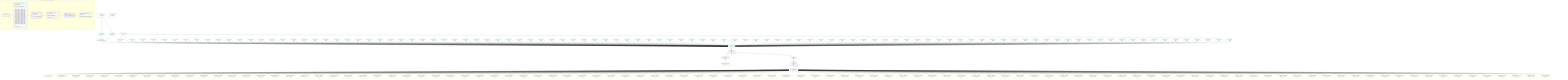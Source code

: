 %%{init: {'themeVariables': { 'fontSize': '12px'}}}%%
graph TD
    classDef path fill:#eee,stroke:#000,color:#000
    classDef plan fill:#fff,stroke-width:1px,color:#000
    classDef itemplan fill:#fff,stroke-width:2px,color:#000
    classDef unbatchedplan fill:#dff,stroke-width:1px,color:#000
    classDef sideeffectplan fill:#fcc,stroke-width:2px,color:#000
    classDef bucket fill:#f6f6f6,color:#000,stroke-width:2px,text-align:left


    %% plan dependencies
    Connection18{{"Connection[18∈0]<br />ᐸ14ᐳ"}}:::plan
    Constant454{{"Constant[454∈0]<br />ᐸ1ᐳ"}}:::plan
    Constant454 --> Connection18
    __Value2["__Value[2∈0]<br />ᐸcontextᐳ"]:::plan
    __Value4["__Value[4∈0]<br />ᐸrootValueᐳ"]:::plan
    PgSelect19[["PgSelect[19∈1]<br />ᐸpersonᐳ"]]:::plan
    Object17{{"Object[17∈1]<br />ᐸ{pgSettings,withPgClient}ᐳ"}}:::plan
    Constant457{{"Constant[457∈1]<br />ᐸ2ᐳ"}}:::plan
    Constant458{{"Constant[458∈1]<br />ᐸ3ᐳ"}}:::plan
    Constant459{{"Constant[459∈1]<br />ᐸ4ᐳ"}}:::plan
    Constant460{{"Constant[460∈1]<br />ᐸ5ᐳ"}}:::plan
    Constant461{{"Constant[461∈1]<br />ᐸ6ᐳ"}}:::plan
    Constant462{{"Constant[462∈1]<br />ᐸ7ᐳ"}}:::plan
    Constant463{{"Constant[463∈1]<br />ᐸ8ᐳ"}}:::plan
    Constant464{{"Constant[464∈1]<br />ᐸ9ᐳ"}}:::plan
    Constant465{{"Constant[465∈1]<br />ᐸ10ᐳ"}}:::plan
    Constant466{{"Constant[466∈1]<br />ᐸ11ᐳ"}}:::plan
    Constant467{{"Constant[467∈1]<br />ᐸ12ᐳ"}}:::plan
    Constant468{{"Constant[468∈1]<br />ᐸ13ᐳ"}}:::plan
    Constant469{{"Constant[469∈1]<br />ᐸ14ᐳ"}}:::plan
    Constant470{{"Constant[470∈1]<br />ᐸ15ᐳ"}}:::plan
    Constant471{{"Constant[471∈1]<br />ᐸ16ᐳ"}}:::plan
    Constant472{{"Constant[472∈1]<br />ᐸ17ᐳ"}}:::plan
    Constant473{{"Constant[473∈1]<br />ᐸ18ᐳ"}}:::plan
    Constant474{{"Constant[474∈1]<br />ᐸ19ᐳ"}}:::plan
    Constant475{{"Constant[475∈1]<br />ᐸ20ᐳ"}}:::plan
    Constant476{{"Constant[476∈1]<br />ᐸ21ᐳ"}}:::plan
    Constant477{{"Constant[477∈1]<br />ᐸ22ᐳ"}}:::plan
    Constant478{{"Constant[478∈1]<br />ᐸ23ᐳ"}}:::plan
    Constant479{{"Constant[479∈1]<br />ᐸ24ᐳ"}}:::plan
    Constant480{{"Constant[480∈1]<br />ᐸ25ᐳ"}}:::plan
    Constant481{{"Constant[481∈1]<br />ᐸ26ᐳ"}}:::plan
    Constant482{{"Constant[482∈1]<br />ᐸ27ᐳ"}}:::plan
    Constant483{{"Constant[483∈1]<br />ᐸ28ᐳ"}}:::plan
    Constant484{{"Constant[484∈1]<br />ᐸ29ᐳ"}}:::plan
    Constant485{{"Constant[485∈1]<br />ᐸ30ᐳ"}}:::plan
    Constant486{{"Constant[486∈1]<br />ᐸ31ᐳ"}}:::plan
    Constant487{{"Constant[487∈1]<br />ᐸ32ᐳ"}}:::plan
    Constant488{{"Constant[488∈1]<br />ᐸ33ᐳ"}}:::plan
    Constant489{{"Constant[489∈1]<br />ᐸ34ᐳ"}}:::plan
    Constant490{{"Constant[490∈1]<br />ᐸ35ᐳ"}}:::plan
    Constant491{{"Constant[491∈1]<br />ᐸ36ᐳ"}}:::plan
    Constant492{{"Constant[492∈1]<br />ᐸ37ᐳ"}}:::plan
    Constant493{{"Constant[493∈1]<br />ᐸ38ᐳ"}}:::plan
    Constant494{{"Constant[494∈1]<br />ᐸ39ᐳ"}}:::plan
    Constant495{{"Constant[495∈1]<br />ᐸ40ᐳ"}}:::plan
    Constant496{{"Constant[496∈1]<br />ᐸ41ᐳ"}}:::plan
    Constant497{{"Constant[497∈1]<br />ᐸ42ᐳ"}}:::plan
    Constant498{{"Constant[498∈1]<br />ᐸ43ᐳ"}}:::plan
    Constant499{{"Constant[499∈1]<br />ᐸ44ᐳ"}}:::plan
    Constant500{{"Constant[500∈1]<br />ᐸ45ᐳ"}}:::plan
    Constant501{{"Constant[501∈1]<br />ᐸ46ᐳ"}}:::plan
    Constant502{{"Constant[502∈1]<br />ᐸ47ᐳ"}}:::plan
    Constant503{{"Constant[503∈1]<br />ᐸ48ᐳ"}}:::plan
    Constant504{{"Constant[504∈1]<br />ᐸ49ᐳ"}}:::plan
    Constant505{{"Constant[505∈1]<br />ᐸ50ᐳ"}}:::plan
    Constant506{{"Constant[506∈1]<br />ᐸ51ᐳ"}}:::plan
    Constant507{{"Constant[507∈1]<br />ᐸ52ᐳ"}}:::plan
    Constant508{{"Constant[508∈1]<br />ᐸ53ᐳ"}}:::plan
    Constant509{{"Constant[509∈1]<br />ᐸ54ᐳ"}}:::plan
    Constant510{{"Constant[510∈1]<br />ᐸ55ᐳ"}}:::plan
    Constant511{{"Constant[511∈1]<br />ᐸ56ᐳ"}}:::plan
    Constant512{{"Constant[512∈1]<br />ᐸ57ᐳ"}}:::plan
    Constant513{{"Constant[513∈1]<br />ᐸ58ᐳ"}}:::plan
    Constant514{{"Constant[514∈1]<br />ᐸ59ᐳ"}}:::plan
    Constant515{{"Constant[515∈1]<br />ᐸ60ᐳ"}}:::plan
    Constant516{{"Constant[516∈1]<br />ᐸ61ᐳ"}}:::plan
    Constant517{{"Constant[517∈1]<br />ᐸ62ᐳ"}}:::plan
    Constant518{{"Constant[518∈1]<br />ᐸ63ᐳ"}}:::plan
    Constant519{{"Constant[519∈1]<br />ᐸ64ᐳ"}}:::plan
    Constant520{{"Constant[520∈1]<br />ᐸ65ᐳ"}}:::plan
    Constant521{{"Constant[521∈1]<br />ᐸ66ᐳ"}}:::plan
    Constant522{{"Constant[522∈1]<br />ᐸ67ᐳ"}}:::plan
    Constant523{{"Constant[523∈1]<br />ᐸ68ᐳ"}}:::plan
    Constant524{{"Constant[524∈1]<br />ᐸ69ᐳ"}}:::plan
    Constant525{{"Constant[525∈1]<br />ᐸ70ᐳ"}}:::plan
    Constant526{{"Constant[526∈1]<br />ᐸ71ᐳ"}}:::plan
    Constant527{{"Constant[527∈1]<br />ᐸ72ᐳ"}}:::plan
    Constant528{{"Constant[528∈1]<br />ᐸ73ᐳ"}}:::plan
    Constant529{{"Constant[529∈1]<br />ᐸ74ᐳ"}}:::plan
    Constant530{{"Constant[530∈1]<br />ᐸ75ᐳ"}}:::plan
    Constant531{{"Constant[531∈1]<br />ᐸ76ᐳ"}}:::plan
    Constant532{{"Constant[532∈1]<br />ᐸ77ᐳ"}}:::plan
    Constant533{{"Constant[533∈1]<br />ᐸ78ᐳ"}}:::plan
    Constant534{{"Constant[534∈1]<br />ᐸ79ᐳ"}}:::plan
    Constant535{{"Constant[535∈1]<br />ᐸ80ᐳ"}}:::plan
    Constant536{{"Constant[536∈1]<br />ᐸ81ᐳ"}}:::plan
    Constant537{{"Constant[537∈1]<br />ᐸ82ᐳ"}}:::plan
    Constant538{{"Constant[538∈1]<br />ᐸ83ᐳ"}}:::plan
    Constant539{{"Constant[539∈1]<br />ᐸ84ᐳ"}}:::plan
    Constant540{{"Constant[540∈1]<br />ᐸ85ᐳ"}}:::plan
    Constant541{{"Constant[541∈1]<br />ᐸ86ᐳ"}}:::plan
    Constant542{{"Constant[542∈1]<br />ᐸ87ᐳ"}}:::plan
    Constant543{{"Constant[543∈1]<br />ᐸ88ᐳ"}}:::plan
    Constant544{{"Constant[544∈1]<br />ᐸ89ᐳ"}}:::plan
    Constant545{{"Constant[545∈1]<br />ᐸ90ᐳ"}}:::plan
    Constant546{{"Constant[546∈1]<br />ᐸ91ᐳ"}}:::plan
    Constant547{{"Constant[547∈1]<br />ᐸ92ᐳ"}}:::plan
    Constant548{{"Constant[548∈1]<br />ᐸ93ᐳ"}}:::plan
    Constant549{{"Constant[549∈1]<br />ᐸ94ᐳ"}}:::plan
    Constant550{{"Constant[550∈1]<br />ᐸ95ᐳ"}}:::plan
    Constant551{{"Constant[551∈1]<br />ᐸ96ᐳ"}}:::plan
    Constant552{{"Constant[552∈1]<br />ᐸ97ᐳ"}}:::plan
    Constant553{{"Constant[553∈1]<br />ᐸ98ᐳ"}}:::plan
    Constant554{{"Constant[554∈1]<br />ᐸ99ᐳ"}}:::plan
    Constant555{{"Constant[555∈1]<br />ᐸ100ᐳ"}}:::plan
    Constant556{{"Constant[556∈1]<br />ᐸ101ᐳ"}}:::plan
    Constant557{{"Constant[557∈1]<br />ᐸ102ᐳ"}}:::plan
    Constant558{{"Constant[558∈1]<br />ᐸ103ᐳ"}}:::plan
    Object17 & Connection18 & Constant454 & Constant457 & Constant458 & Constant459 & Constant460 & Constant461 & Constant462 & Constant463 & Constant464 & Constant465 & Constant466 & Constant467 & Constant468 & Constant469 & Constant470 & Constant471 & Constant472 & Constant473 & Constant474 & Constant475 & Constant476 & Constant477 & Constant478 & Constant479 & Constant480 & Constant481 & Constant482 & Constant483 & Constant484 & Constant485 & Constant486 & Constant487 & Constant488 & Constant489 & Constant490 & Constant491 & Constant492 & Constant493 & Constant494 & Constant495 & Constant496 & Constant497 & Constant498 & Constant499 & Constant500 & Constant501 & Constant502 & Constant503 & Constant504 & Constant505 & Constant506 & Constant507 & Constant508 & Constant509 & Constant510 & Constant511 & Constant512 & Constant513 & Constant514 & Constant515 & Constant516 & Constant517 & Constant518 & Constant519 & Constant520 & Constant521 & Constant522 & Constant523 & Constant524 & Constant525 & Constant526 & Constant527 & Constant528 & Constant529 & Constant530 & Constant531 & Constant532 & Constant533 & Constant534 & Constant535 & Constant536 & Constant537 & Constant538 & Constant539 & Constant540 & Constant541 & Constant542 & Constant543 & Constant544 & Constant545 & Constant546 & Constant547 & Constant548 & Constant549 & Constant550 & Constant551 & Constant552 & Constant553 & Constant554 & Constant555 & Constant556 & Constant557 & Constant558 --> PgSelect19
    Access15{{"Access[15∈1]<br />ᐸ2.pgSettingsᐳ"}}:::plan
    Access16{{"Access[16∈1]<br />ᐸ2.withPgClientᐳ"}}:::plan
    Access15 & Access16 --> Object17
    __Value2 --> Access15
    __Value2 --> Access16
    Connection36{{"Connection[36∈1]<br />ᐸ32ᐳ"}}:::plan
    Constant454 --> Connection36
    __Item20[/"__Item[20∈2]<br />ᐸ19ᐳ"\]:::itemplan
    PgSelect19 ==> __Item20
    PgSelectSingle21{{"PgSelectSingle[21∈2]<br />ᐸpersonᐳ"}}:::plan
    __Item20 --> PgSelectSingle21
    PgClassExpression22{{"PgClassExpression[22∈3]<br />ᐸ__person__.”id”ᐳ"}}:::plan
    PgSelectSingle21 --> PgClassExpression22
    Access453{{"Access[453∈3]<br />ᐸ20.0ᐳ"}}:::plan
    __Item20 --> Access453
    __Item38[/"__Item[38∈4]<br />ᐸ453ᐳ"\]:::itemplan
    Access453 ==> __Item38
    PgSelectSingle39{{"PgSelectSingle[39∈4]<br />ᐸpostᐳ"}}:::plan
    __Item38 --> PgSelectSingle39
    PgClassExpression40{{"PgClassExpression[40∈5]<br />ᐸ__post__.”headline”ᐳ"}}:::plan
    PgSelectSingle39 --> PgClassExpression40
    PgClassExpression44{{"PgClassExpression[44∈5]<br />ᐸ”a”.”post_...lder! */<br />)ᐳ"}}:::plan
    PgSelectSingle39 --> PgClassExpression44
    PgClassExpression48{{"PgClassExpression[48∈5]<br />ᐸ”a”.”post_...lder! */<br />)ᐳ"}}:::plan
    PgSelectSingle39 --> PgClassExpression48
    PgClassExpression52{{"PgClassExpression[52∈5]<br />ᐸ”a”.”post_...lder! */<br />)ᐳ"}}:::plan
    PgSelectSingle39 --> PgClassExpression52
    PgClassExpression56{{"PgClassExpression[56∈5]<br />ᐸ”a”.”post_...lder! */<br />)ᐳ"}}:::plan
    PgSelectSingle39 --> PgClassExpression56
    PgClassExpression60{{"PgClassExpression[60∈5]<br />ᐸ”a”.”post_...lder! */<br />)ᐳ"}}:::plan
    PgSelectSingle39 --> PgClassExpression60
    PgClassExpression64{{"PgClassExpression[64∈5]<br />ᐸ”a”.”post_...lder! */<br />)ᐳ"}}:::plan
    PgSelectSingle39 --> PgClassExpression64
    PgClassExpression68{{"PgClassExpression[68∈5]<br />ᐸ”a”.”post_...lder! */<br />)ᐳ"}}:::plan
    PgSelectSingle39 --> PgClassExpression68
    PgClassExpression72{{"PgClassExpression[72∈5]<br />ᐸ”a”.”post_...lder! */<br />)ᐳ"}}:::plan
    PgSelectSingle39 --> PgClassExpression72
    PgClassExpression76{{"PgClassExpression[76∈5]<br />ᐸ”a”.”post_...lder! */<br />)ᐳ"}}:::plan
    PgSelectSingle39 --> PgClassExpression76
    PgClassExpression80{{"PgClassExpression[80∈5]<br />ᐸ”a”.”post_...lder! */<br />)ᐳ"}}:::plan
    PgSelectSingle39 --> PgClassExpression80
    PgClassExpression84{{"PgClassExpression[84∈5]<br />ᐸ”a”.”post_...lder! */<br />)ᐳ"}}:::plan
    PgSelectSingle39 --> PgClassExpression84
    PgClassExpression88{{"PgClassExpression[88∈5]<br />ᐸ”a”.”post_...lder! */<br />)ᐳ"}}:::plan
    PgSelectSingle39 --> PgClassExpression88
    PgClassExpression92{{"PgClassExpression[92∈5]<br />ᐸ”a”.”post_...lder! */<br />)ᐳ"}}:::plan
    PgSelectSingle39 --> PgClassExpression92
    PgClassExpression96{{"PgClassExpression[96∈5]<br />ᐸ”a”.”post_...lder! */<br />)ᐳ"}}:::plan
    PgSelectSingle39 --> PgClassExpression96
    PgClassExpression100{{"PgClassExpression[100∈5]<br />ᐸ”a”.”post_...lder! */<br />)ᐳ"}}:::plan
    PgSelectSingle39 --> PgClassExpression100
    PgClassExpression104{{"PgClassExpression[104∈5]<br />ᐸ”a”.”post_...lder! */<br />)ᐳ"}}:::plan
    PgSelectSingle39 --> PgClassExpression104
    PgClassExpression108{{"PgClassExpression[108∈5]<br />ᐸ”a”.”post_...lder! */<br />)ᐳ"}}:::plan
    PgSelectSingle39 --> PgClassExpression108
    PgClassExpression112{{"PgClassExpression[112∈5]<br />ᐸ”a”.”post_...lder! */<br />)ᐳ"}}:::plan
    PgSelectSingle39 --> PgClassExpression112
    PgClassExpression116{{"PgClassExpression[116∈5]<br />ᐸ”a”.”post_...lder! */<br />)ᐳ"}}:::plan
    PgSelectSingle39 --> PgClassExpression116
    PgClassExpression120{{"PgClassExpression[120∈5]<br />ᐸ”a”.”post_...lder! */<br />)ᐳ"}}:::plan
    PgSelectSingle39 --> PgClassExpression120
    PgClassExpression124{{"PgClassExpression[124∈5]<br />ᐸ”a”.”post_...lder! */<br />)ᐳ"}}:::plan
    PgSelectSingle39 --> PgClassExpression124
    PgClassExpression128{{"PgClassExpression[128∈5]<br />ᐸ”a”.”post_...lder! */<br />)ᐳ"}}:::plan
    PgSelectSingle39 --> PgClassExpression128
    PgClassExpression132{{"PgClassExpression[132∈5]<br />ᐸ”a”.”post_...lder! */<br />)ᐳ"}}:::plan
    PgSelectSingle39 --> PgClassExpression132
    PgClassExpression136{{"PgClassExpression[136∈5]<br />ᐸ”a”.”post_...lder! */<br />)ᐳ"}}:::plan
    PgSelectSingle39 --> PgClassExpression136
    PgClassExpression140{{"PgClassExpression[140∈5]<br />ᐸ”a”.”post_...lder! */<br />)ᐳ"}}:::plan
    PgSelectSingle39 --> PgClassExpression140
    PgClassExpression144{{"PgClassExpression[144∈5]<br />ᐸ”a”.”post_...lder! */<br />)ᐳ"}}:::plan
    PgSelectSingle39 --> PgClassExpression144
    PgClassExpression148{{"PgClassExpression[148∈5]<br />ᐸ”a”.”post_...lder! */<br />)ᐳ"}}:::plan
    PgSelectSingle39 --> PgClassExpression148
    PgClassExpression152{{"PgClassExpression[152∈5]<br />ᐸ”a”.”post_...lder! */<br />)ᐳ"}}:::plan
    PgSelectSingle39 --> PgClassExpression152
    PgClassExpression156{{"PgClassExpression[156∈5]<br />ᐸ”a”.”post_...lder! */<br />)ᐳ"}}:::plan
    PgSelectSingle39 --> PgClassExpression156
    PgClassExpression160{{"PgClassExpression[160∈5]<br />ᐸ”a”.”post_...lder! */<br />)ᐳ"}}:::plan
    PgSelectSingle39 --> PgClassExpression160
    PgClassExpression164{{"PgClassExpression[164∈5]<br />ᐸ”a”.”post_...lder! */<br />)ᐳ"}}:::plan
    PgSelectSingle39 --> PgClassExpression164
    PgClassExpression168{{"PgClassExpression[168∈5]<br />ᐸ”a”.”post_...lder! */<br />)ᐳ"}}:::plan
    PgSelectSingle39 --> PgClassExpression168
    PgClassExpression172{{"PgClassExpression[172∈5]<br />ᐸ”a”.”post_...lder! */<br />)ᐳ"}}:::plan
    PgSelectSingle39 --> PgClassExpression172
    PgClassExpression176{{"PgClassExpression[176∈5]<br />ᐸ”a”.”post_...lder! */<br />)ᐳ"}}:::plan
    PgSelectSingle39 --> PgClassExpression176
    PgClassExpression180{{"PgClassExpression[180∈5]<br />ᐸ”a”.”post_...lder! */<br />)ᐳ"}}:::plan
    PgSelectSingle39 --> PgClassExpression180
    PgClassExpression184{{"PgClassExpression[184∈5]<br />ᐸ”a”.”post_...lder! */<br />)ᐳ"}}:::plan
    PgSelectSingle39 --> PgClassExpression184
    PgClassExpression188{{"PgClassExpression[188∈5]<br />ᐸ”a”.”post_...lder! */<br />)ᐳ"}}:::plan
    PgSelectSingle39 --> PgClassExpression188
    PgClassExpression192{{"PgClassExpression[192∈5]<br />ᐸ”a”.”post_...lder! */<br />)ᐳ"}}:::plan
    PgSelectSingle39 --> PgClassExpression192
    PgClassExpression196{{"PgClassExpression[196∈5]<br />ᐸ”a”.”post_...lder! */<br />)ᐳ"}}:::plan
    PgSelectSingle39 --> PgClassExpression196
    PgClassExpression200{{"PgClassExpression[200∈5]<br />ᐸ”a”.”post_...lder! */<br />)ᐳ"}}:::plan
    PgSelectSingle39 --> PgClassExpression200
    PgClassExpression204{{"PgClassExpression[204∈5]<br />ᐸ”a”.”post_...lder! */<br />)ᐳ"}}:::plan
    PgSelectSingle39 --> PgClassExpression204
    PgClassExpression208{{"PgClassExpression[208∈5]<br />ᐸ”a”.”post_...lder! */<br />)ᐳ"}}:::plan
    PgSelectSingle39 --> PgClassExpression208
    PgClassExpression212{{"PgClassExpression[212∈5]<br />ᐸ”a”.”post_...lder! */<br />)ᐳ"}}:::plan
    PgSelectSingle39 --> PgClassExpression212
    PgClassExpression216{{"PgClassExpression[216∈5]<br />ᐸ”a”.”post_...lder! */<br />)ᐳ"}}:::plan
    PgSelectSingle39 --> PgClassExpression216
    PgClassExpression220{{"PgClassExpression[220∈5]<br />ᐸ”a”.”post_...lder! */<br />)ᐳ"}}:::plan
    PgSelectSingle39 --> PgClassExpression220
    PgClassExpression224{{"PgClassExpression[224∈5]<br />ᐸ”a”.”post_...lder! */<br />)ᐳ"}}:::plan
    PgSelectSingle39 --> PgClassExpression224
    PgClassExpression228{{"PgClassExpression[228∈5]<br />ᐸ”a”.”post_...lder! */<br />)ᐳ"}}:::plan
    PgSelectSingle39 --> PgClassExpression228
    PgClassExpression232{{"PgClassExpression[232∈5]<br />ᐸ”a”.”post_...lder! */<br />)ᐳ"}}:::plan
    PgSelectSingle39 --> PgClassExpression232
    PgClassExpression236{{"PgClassExpression[236∈5]<br />ᐸ”a”.”post_...lder! */<br />)ᐳ"}}:::plan
    PgSelectSingle39 --> PgClassExpression236
    PgClassExpression240{{"PgClassExpression[240∈5]<br />ᐸ”a”.”post_...lder! */<br />)ᐳ"}}:::plan
    PgSelectSingle39 --> PgClassExpression240
    PgClassExpression244{{"PgClassExpression[244∈5]<br />ᐸ”a”.”post_...lder! */<br />)ᐳ"}}:::plan
    PgSelectSingle39 --> PgClassExpression244
    PgClassExpression248{{"PgClassExpression[248∈5]<br />ᐸ”a”.”post_...lder! */<br />)ᐳ"}}:::plan
    PgSelectSingle39 --> PgClassExpression248
    PgClassExpression252{{"PgClassExpression[252∈5]<br />ᐸ”a”.”post_...lder! */<br />)ᐳ"}}:::plan
    PgSelectSingle39 --> PgClassExpression252
    PgClassExpression256{{"PgClassExpression[256∈5]<br />ᐸ”a”.”post_...lder! */<br />)ᐳ"}}:::plan
    PgSelectSingle39 --> PgClassExpression256
    PgClassExpression260{{"PgClassExpression[260∈5]<br />ᐸ”a”.”post_...lder! */<br />)ᐳ"}}:::plan
    PgSelectSingle39 --> PgClassExpression260
    PgClassExpression264{{"PgClassExpression[264∈5]<br />ᐸ”a”.”post_...lder! */<br />)ᐳ"}}:::plan
    PgSelectSingle39 --> PgClassExpression264
    PgClassExpression268{{"PgClassExpression[268∈5]<br />ᐸ”a”.”post_...lder! */<br />)ᐳ"}}:::plan
    PgSelectSingle39 --> PgClassExpression268
    PgClassExpression272{{"PgClassExpression[272∈5]<br />ᐸ”a”.”post_...lder! */<br />)ᐳ"}}:::plan
    PgSelectSingle39 --> PgClassExpression272
    PgClassExpression276{{"PgClassExpression[276∈5]<br />ᐸ”a”.”post_...lder! */<br />)ᐳ"}}:::plan
    PgSelectSingle39 --> PgClassExpression276
    PgClassExpression280{{"PgClassExpression[280∈5]<br />ᐸ”a”.”post_...lder! */<br />)ᐳ"}}:::plan
    PgSelectSingle39 --> PgClassExpression280
    PgClassExpression284{{"PgClassExpression[284∈5]<br />ᐸ”a”.”post_...lder! */<br />)ᐳ"}}:::plan
    PgSelectSingle39 --> PgClassExpression284
    PgClassExpression288{{"PgClassExpression[288∈5]<br />ᐸ”a”.”post_...lder! */<br />)ᐳ"}}:::plan
    PgSelectSingle39 --> PgClassExpression288
    PgClassExpression292{{"PgClassExpression[292∈5]<br />ᐸ”a”.”post_...lder! */<br />)ᐳ"}}:::plan
    PgSelectSingle39 --> PgClassExpression292
    PgClassExpression296{{"PgClassExpression[296∈5]<br />ᐸ”a”.”post_...lder! */<br />)ᐳ"}}:::plan
    PgSelectSingle39 --> PgClassExpression296
    PgClassExpression300{{"PgClassExpression[300∈5]<br />ᐸ”a”.”post_...lder! */<br />)ᐳ"}}:::plan
    PgSelectSingle39 --> PgClassExpression300
    PgClassExpression304{{"PgClassExpression[304∈5]<br />ᐸ”a”.”post_...lder! */<br />)ᐳ"}}:::plan
    PgSelectSingle39 --> PgClassExpression304
    PgClassExpression308{{"PgClassExpression[308∈5]<br />ᐸ”a”.”post_...lder! */<br />)ᐳ"}}:::plan
    PgSelectSingle39 --> PgClassExpression308
    PgClassExpression312{{"PgClassExpression[312∈5]<br />ᐸ”a”.”post_...lder! */<br />)ᐳ"}}:::plan
    PgSelectSingle39 --> PgClassExpression312
    PgClassExpression316{{"PgClassExpression[316∈5]<br />ᐸ”a”.”post_...lder! */<br />)ᐳ"}}:::plan
    PgSelectSingle39 --> PgClassExpression316
    PgClassExpression320{{"PgClassExpression[320∈5]<br />ᐸ”a”.”post_...lder! */<br />)ᐳ"}}:::plan
    PgSelectSingle39 --> PgClassExpression320
    PgClassExpression324{{"PgClassExpression[324∈5]<br />ᐸ”a”.”post_...lder! */<br />)ᐳ"}}:::plan
    PgSelectSingle39 --> PgClassExpression324
    PgClassExpression328{{"PgClassExpression[328∈5]<br />ᐸ”a”.”post_...lder! */<br />)ᐳ"}}:::plan
    PgSelectSingle39 --> PgClassExpression328
    PgClassExpression332{{"PgClassExpression[332∈5]<br />ᐸ”a”.”post_...lder! */<br />)ᐳ"}}:::plan
    PgSelectSingle39 --> PgClassExpression332
    PgClassExpression336{{"PgClassExpression[336∈5]<br />ᐸ”a”.”post_...lder! */<br />)ᐳ"}}:::plan
    PgSelectSingle39 --> PgClassExpression336
    PgClassExpression340{{"PgClassExpression[340∈5]<br />ᐸ”a”.”post_...lder! */<br />)ᐳ"}}:::plan
    PgSelectSingle39 --> PgClassExpression340
    PgClassExpression344{{"PgClassExpression[344∈5]<br />ᐸ”a”.”post_...lder! */<br />)ᐳ"}}:::plan
    PgSelectSingle39 --> PgClassExpression344
    PgClassExpression348{{"PgClassExpression[348∈5]<br />ᐸ”a”.”post_...lder! */<br />)ᐳ"}}:::plan
    PgSelectSingle39 --> PgClassExpression348
    PgClassExpression352{{"PgClassExpression[352∈5]<br />ᐸ”a”.”post_...lder! */<br />)ᐳ"}}:::plan
    PgSelectSingle39 --> PgClassExpression352
    PgClassExpression356{{"PgClassExpression[356∈5]<br />ᐸ”a”.”post_...lder! */<br />)ᐳ"}}:::plan
    PgSelectSingle39 --> PgClassExpression356
    PgClassExpression360{{"PgClassExpression[360∈5]<br />ᐸ”a”.”post_...lder! */<br />)ᐳ"}}:::plan
    PgSelectSingle39 --> PgClassExpression360
    PgClassExpression364{{"PgClassExpression[364∈5]<br />ᐸ”a”.”post_...lder! */<br />)ᐳ"}}:::plan
    PgSelectSingle39 --> PgClassExpression364
    PgClassExpression368{{"PgClassExpression[368∈5]<br />ᐸ”a”.”post_...lder! */<br />)ᐳ"}}:::plan
    PgSelectSingle39 --> PgClassExpression368
    PgClassExpression372{{"PgClassExpression[372∈5]<br />ᐸ”a”.”post_...lder! */<br />)ᐳ"}}:::plan
    PgSelectSingle39 --> PgClassExpression372
    PgClassExpression376{{"PgClassExpression[376∈5]<br />ᐸ”a”.”post_...lder! */<br />)ᐳ"}}:::plan
    PgSelectSingle39 --> PgClassExpression376
    PgClassExpression380{{"PgClassExpression[380∈5]<br />ᐸ”a”.”post_...lder! */<br />)ᐳ"}}:::plan
    PgSelectSingle39 --> PgClassExpression380
    PgClassExpression384{{"PgClassExpression[384∈5]<br />ᐸ”a”.”post_...lder! */<br />)ᐳ"}}:::plan
    PgSelectSingle39 --> PgClassExpression384
    PgClassExpression388{{"PgClassExpression[388∈5]<br />ᐸ”a”.”post_...lder! */<br />)ᐳ"}}:::plan
    PgSelectSingle39 --> PgClassExpression388
    PgClassExpression392{{"PgClassExpression[392∈5]<br />ᐸ”a”.”post_...lder! */<br />)ᐳ"}}:::plan
    PgSelectSingle39 --> PgClassExpression392
    PgClassExpression396{{"PgClassExpression[396∈5]<br />ᐸ”a”.”post_...lder! */<br />)ᐳ"}}:::plan
    PgSelectSingle39 --> PgClassExpression396
    PgClassExpression400{{"PgClassExpression[400∈5]<br />ᐸ”a”.”post_...lder! */<br />)ᐳ"}}:::plan
    PgSelectSingle39 --> PgClassExpression400
    PgClassExpression404{{"PgClassExpression[404∈5]<br />ᐸ”a”.”post_...lder! */<br />)ᐳ"}}:::plan
    PgSelectSingle39 --> PgClassExpression404
    PgClassExpression408{{"PgClassExpression[408∈5]<br />ᐸ”a”.”post_...lder! */<br />)ᐳ"}}:::plan
    PgSelectSingle39 --> PgClassExpression408
    PgClassExpression412{{"PgClassExpression[412∈5]<br />ᐸ”a”.”post_...lder! */<br />)ᐳ"}}:::plan
    PgSelectSingle39 --> PgClassExpression412
    PgClassExpression416{{"PgClassExpression[416∈5]<br />ᐸ”a”.”post_...lder! */<br />)ᐳ"}}:::plan
    PgSelectSingle39 --> PgClassExpression416
    PgClassExpression420{{"PgClassExpression[420∈5]<br />ᐸ”a”.”post_...lder! */<br />)ᐳ"}}:::plan
    PgSelectSingle39 --> PgClassExpression420
    PgClassExpression424{{"PgClassExpression[424∈5]<br />ᐸ”a”.”post_...lder! */<br />)ᐳ"}}:::plan
    PgSelectSingle39 --> PgClassExpression424
    PgClassExpression428{{"PgClassExpression[428∈5]<br />ᐸ”a”.”post_...lder! */<br />)ᐳ"}}:::plan
    PgSelectSingle39 --> PgClassExpression428
    PgClassExpression432{{"PgClassExpression[432∈5]<br />ᐸ”a”.”post_...lder! */<br />)ᐳ"}}:::plan
    PgSelectSingle39 --> PgClassExpression432
    PgClassExpression436{{"PgClassExpression[436∈5]<br />ᐸ”a”.”post_...lder! */<br />)ᐳ"}}:::plan
    PgSelectSingle39 --> PgClassExpression436
    PgClassExpression440{{"PgClassExpression[440∈5]<br />ᐸ”a”.”post_...lder! */<br />)ᐳ"}}:::plan
    PgSelectSingle39 --> PgClassExpression440
    PgClassExpression444{{"PgClassExpression[444∈5]<br />ᐸ”a”.”post_...lder! */<br />)ᐳ"}}:::plan
    PgSelectSingle39 --> PgClassExpression444
    PgClassExpression448{{"PgClassExpression[448∈5]<br />ᐸ”a”.”post_...lder! */<br />)ᐳ"}}:::plan
    PgSelectSingle39 --> PgClassExpression448
    PgClassExpression452{{"PgClassExpression[452∈5]<br />ᐸ”a”.”post_...lder! */<br />)ᐳ"}}:::plan
    PgSelectSingle39 --> PgClassExpression452

    %% define steps

    subgraph "Buckets for queries/v4/json-overflow-nested"
    Bucket0("Bucket 0 (root)"):::bucket
    classDef bucket0 stroke:#696969
    class Bucket0,__Value2,__Value4,Connection18,Constant454 bucket0
    Bucket1("Bucket 1 (nullableBoundary)<br />Deps: 2, 18, 454<br /><br />ROOT Connectionᐸ14ᐳ[18]<br />1: <br />ᐳ: 15, 16, 36, 457, 458, 459, 460, 461, 462, 463, 464, 465, 466, 467, 468, 469, 470, 471, 472, 473, 474, 475, 476, 477, 478, 479, 480, 481, 482, 483, 484, 485, 486, 487, 488, 489, 490, 491, 492, 493, 494, 495, 496, 497, 498, 499, 500, 501, 502, 503, 504, 505, 506, 507, 508, 509, 510, 511, 512, 513, 514, 515, 516, 517, 518, 519, 520, 521, 522, 523, 524, 525, 526, 527, 528, 529, 530, 531, 532, 533, 534, 535, 536, 537, 538, 539, 540, 541, 542, 543, 544, 545, 546, 547, 548, 549, 550, 551, 552, 553, 554, 555, 556, 557, 558, 17<br />2: PgSelect[19]"):::bucket
    classDef bucket1 stroke:#00bfff
    class Bucket1,Access15,Access16,Object17,PgSelect19,Connection36,Constant457,Constant458,Constant459,Constant460,Constant461,Constant462,Constant463,Constant464,Constant465,Constant466,Constant467,Constant468,Constant469,Constant470,Constant471,Constant472,Constant473,Constant474,Constant475,Constant476,Constant477,Constant478,Constant479,Constant480,Constant481,Constant482,Constant483,Constant484,Constant485,Constant486,Constant487,Constant488,Constant489,Constant490,Constant491,Constant492,Constant493,Constant494,Constant495,Constant496,Constant497,Constant498,Constant499,Constant500,Constant501,Constant502,Constant503,Constant504,Constant505,Constant506,Constant507,Constant508,Constant509,Constant510,Constant511,Constant512,Constant513,Constant514,Constant515,Constant516,Constant517,Constant518,Constant519,Constant520,Constant521,Constant522,Constant523,Constant524,Constant525,Constant526,Constant527,Constant528,Constant529,Constant530,Constant531,Constant532,Constant533,Constant534,Constant535,Constant536,Constant537,Constant538,Constant539,Constant540,Constant541,Constant542,Constant543,Constant544,Constant545,Constant546,Constant547,Constant548,Constant549,Constant550,Constant551,Constant552,Constant553,Constant554,Constant555,Constant556,Constant557,Constant558 bucket1
    Bucket2("Bucket 2 (listItem)<br />Deps: 36<br /><br />ROOT __Item{2}ᐸ19ᐳ[20]"):::bucket
    classDef bucket2 stroke:#7f007f
    class Bucket2,__Item20,PgSelectSingle21 bucket2
    Bucket3("Bucket 3 (nullableBoundary)<br />Deps: 21, 20, 36<br /><br />ROOT PgSelectSingle{2}ᐸpersonᐳ[21]"):::bucket
    classDef bucket3 stroke:#ffa500
    class Bucket3,PgClassExpression22,Access453 bucket3
    Bucket4("Bucket 4 (listItem)<br />ROOT __Item{4}ᐸ453ᐳ[38]"):::bucket
    classDef bucket4 stroke:#0000ff
    class Bucket4,__Item38,PgSelectSingle39 bucket4
    Bucket5("Bucket 5 (nullableBoundary)<br />Deps: 39<br /><br />ROOT PgSelectSingle{4}ᐸpostᐳ[39]"):::bucket
    classDef bucket5 stroke:#7fff00
    class Bucket5,PgClassExpression40,PgClassExpression44,PgClassExpression48,PgClassExpression52,PgClassExpression56,PgClassExpression60,PgClassExpression64,PgClassExpression68,PgClassExpression72,PgClassExpression76,PgClassExpression80,PgClassExpression84,PgClassExpression88,PgClassExpression92,PgClassExpression96,PgClassExpression100,PgClassExpression104,PgClassExpression108,PgClassExpression112,PgClassExpression116,PgClassExpression120,PgClassExpression124,PgClassExpression128,PgClassExpression132,PgClassExpression136,PgClassExpression140,PgClassExpression144,PgClassExpression148,PgClassExpression152,PgClassExpression156,PgClassExpression160,PgClassExpression164,PgClassExpression168,PgClassExpression172,PgClassExpression176,PgClassExpression180,PgClassExpression184,PgClassExpression188,PgClassExpression192,PgClassExpression196,PgClassExpression200,PgClassExpression204,PgClassExpression208,PgClassExpression212,PgClassExpression216,PgClassExpression220,PgClassExpression224,PgClassExpression228,PgClassExpression232,PgClassExpression236,PgClassExpression240,PgClassExpression244,PgClassExpression248,PgClassExpression252,PgClassExpression256,PgClassExpression260,PgClassExpression264,PgClassExpression268,PgClassExpression272,PgClassExpression276,PgClassExpression280,PgClassExpression284,PgClassExpression288,PgClassExpression292,PgClassExpression296,PgClassExpression300,PgClassExpression304,PgClassExpression308,PgClassExpression312,PgClassExpression316,PgClassExpression320,PgClassExpression324,PgClassExpression328,PgClassExpression332,PgClassExpression336,PgClassExpression340,PgClassExpression344,PgClassExpression348,PgClassExpression352,PgClassExpression356,PgClassExpression360,PgClassExpression364,PgClassExpression368,PgClassExpression372,PgClassExpression376,PgClassExpression380,PgClassExpression384,PgClassExpression388,PgClassExpression392,PgClassExpression396,PgClassExpression400,PgClassExpression404,PgClassExpression408,PgClassExpression412,PgClassExpression416,PgClassExpression420,PgClassExpression424,PgClassExpression428,PgClassExpression432,PgClassExpression436,PgClassExpression440,PgClassExpression444,PgClassExpression448,PgClassExpression452 bucket5
    Bucket0 --> Bucket1
    Bucket1 --> Bucket2
    Bucket2 --> Bucket3
    Bucket3 --> Bucket4
    Bucket4 --> Bucket5
    classDef unary fill:#fafffa,borderWidth:8px
    class Connection18,__Value2,__Value4,Constant454,PgSelect19,Object17,Access15,Access16,Connection36,Constant457,Constant458,Constant459,Constant460,Constant461,Constant462,Constant463,Constant464,Constant465,Constant466,Constant467,Constant468,Constant469,Constant470,Constant471,Constant472,Constant473,Constant474,Constant475,Constant476,Constant477,Constant478,Constant479,Constant480,Constant481,Constant482,Constant483,Constant484,Constant485,Constant486,Constant487,Constant488,Constant489,Constant490,Constant491,Constant492,Constant493,Constant494,Constant495,Constant496,Constant497,Constant498,Constant499,Constant500,Constant501,Constant502,Constant503,Constant504,Constant505,Constant506,Constant507,Constant508,Constant509,Constant510,Constant511,Constant512,Constant513,Constant514,Constant515,Constant516,Constant517,Constant518,Constant519,Constant520,Constant521,Constant522,Constant523,Constant524,Constant525,Constant526,Constant527,Constant528,Constant529,Constant530,Constant531,Constant532,Constant533,Constant534,Constant535,Constant536,Constant537,Constant538,Constant539,Constant540,Constant541,Constant542,Constant543,Constant544,Constant545,Constant546,Constant547,Constant548,Constant549,Constant550,Constant551,Constant552,Constant553,Constant554,Constant555,Constant556,Constant557,Constant558 unary
    end